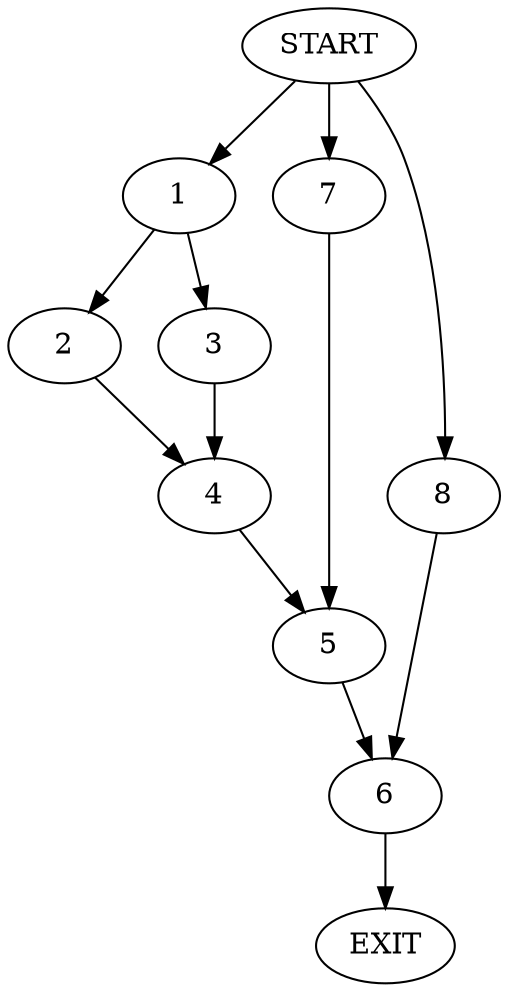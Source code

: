digraph {
0 [label="START"]
9 [label="EXIT"]
0 -> 1
1 -> 2
1 -> 3
2 -> 4
3 -> 4
4 -> 5
5 -> 6
0 -> 7
7 -> 5
6 -> 9
0 -> 8
8 -> 6
}
